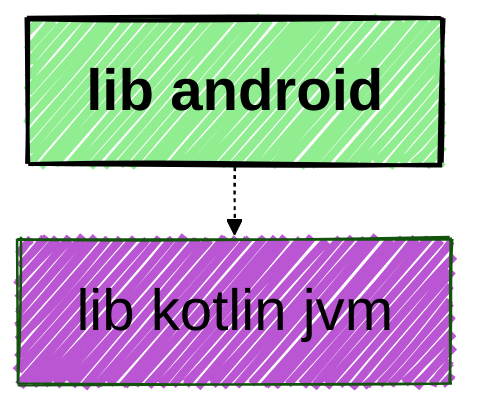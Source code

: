 ---
config:
  layout: elk
  look: handDrawn
  theme: forest
  elk:
    mergeEdges: true
    forceNodeModelOrder: true
    nodePlacementStrategy: LINEAR_SEGMENTS
    cycleBreakingStrategy: INTERACTIVE
    considerModelOrder: PREFER_EDGES
  themeVariables:
    background: #FFF
    fontFamily: arial
    lineColor: #55FF55
    primaryBorderColor: #FF5555
    primaryColor: #ABC123
    darkMode: true
    fontSize: 30px
    defaultLinkColor: #5555FF
---
graph TD
  lib_android["lib android"]
  lib_kotlin_jvm["lib kotlin jvm"]
  style lib_android fill:lightgreen,font-weight:bold,stroke:black,stroke-width:2px,fillcolor:lightgreen
  style lib_kotlin_jvm fill:mediumorchid,fillcolor:mediumorchid
  lib_android -.-> lib_kotlin_jvm
